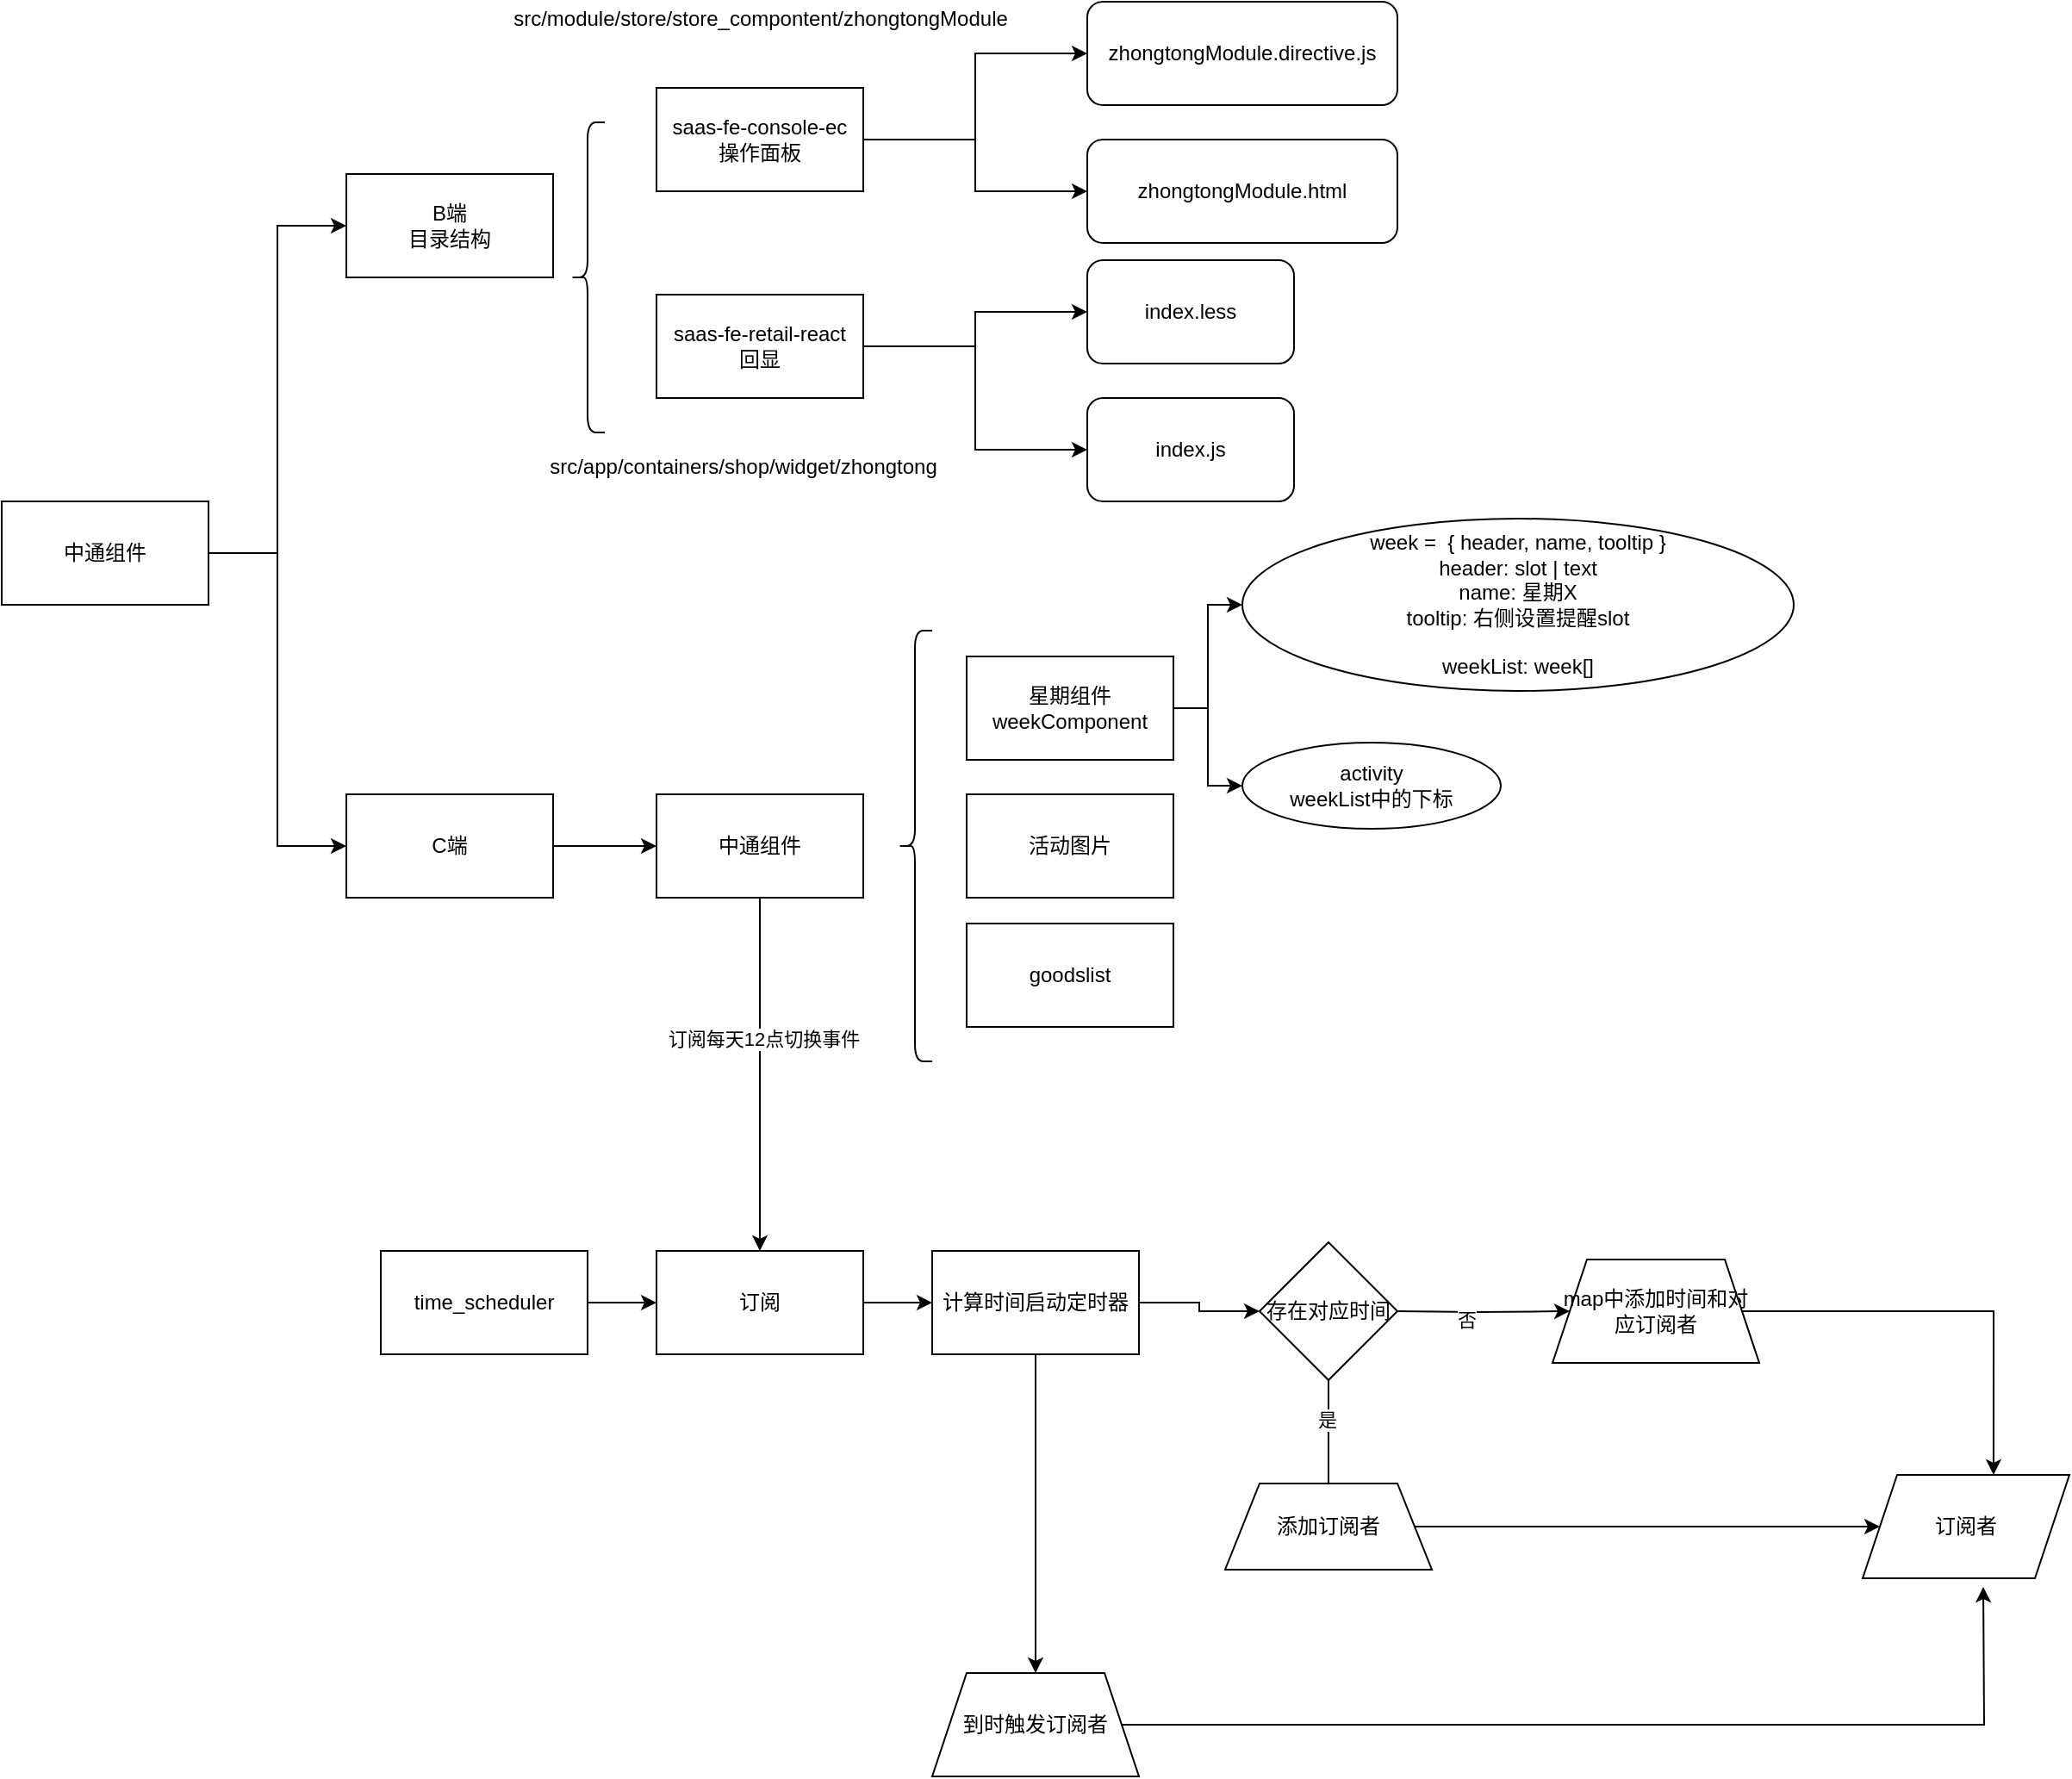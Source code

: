 <mxfile version="13.9.9" type="device"><diagram id="QWeM9jmRZUevVYnOjcq2" name="第 1 页"><mxGraphModel dx="1298" dy="892" grid="1" gridSize="10" guides="1" tooltips="1" connect="1" arrows="1" fold="1" page="1" pageScale="1" pageWidth="980" pageHeight="1390" math="0" shadow="0"><root><mxCell id="0"/><mxCell id="1" parent="0"/><mxCell id="Lxk6PjuSdB5T1a-3bxYV-4" style="edgeStyle=orthogonalEdgeStyle;rounded=0;orthogonalLoop=1;jettySize=auto;html=1;entryX=0;entryY=0.5;entryDx=0;entryDy=0;" edge="1" parent="1" source="Lxk6PjuSdB5T1a-3bxYV-1" target="Lxk6PjuSdB5T1a-3bxYV-2"><mxGeometry relative="1" as="geometry"/></mxCell><mxCell id="Lxk6PjuSdB5T1a-3bxYV-5" style="edgeStyle=orthogonalEdgeStyle;rounded=0;orthogonalLoop=1;jettySize=auto;html=1;entryX=0;entryY=0.5;entryDx=0;entryDy=0;" edge="1" parent="1" source="Lxk6PjuSdB5T1a-3bxYV-1" target="Lxk6PjuSdB5T1a-3bxYV-3"><mxGeometry relative="1" as="geometry"/></mxCell><mxCell id="Lxk6PjuSdB5T1a-3bxYV-1" value="中通组件" style="rounded=0;whiteSpace=wrap;html=1;" vertex="1" parent="1"><mxGeometry x="50" y="350" width="120" height="60" as="geometry"/></mxCell><mxCell id="Lxk6PjuSdB5T1a-3bxYV-2" value="B端&lt;br&gt;目录结构" style="rounded=0;whiteSpace=wrap;html=1;" vertex="1" parent="1"><mxGeometry x="250" y="160" width="120" height="60" as="geometry"/></mxCell><mxCell id="Lxk6PjuSdB5T1a-3bxYV-32" style="edgeStyle=orthogonalEdgeStyle;rounded=0;orthogonalLoop=1;jettySize=auto;html=1;entryX=0;entryY=0.5;entryDx=0;entryDy=0;" edge="1" parent="1" source="Lxk6PjuSdB5T1a-3bxYV-3" target="Lxk6PjuSdB5T1a-3bxYV-30"><mxGeometry relative="1" as="geometry"/></mxCell><mxCell id="Lxk6PjuSdB5T1a-3bxYV-3" value="C端" style="rounded=0;whiteSpace=wrap;html=1;" vertex="1" parent="1"><mxGeometry x="250" y="520" width="120" height="60" as="geometry"/></mxCell><mxCell id="Lxk6PjuSdB5T1a-3bxYV-7" value="" style="shape=curlyBracket;whiteSpace=wrap;html=1;rounded=1;" vertex="1" parent="1"><mxGeometry x="380" y="130" width="20" height="180" as="geometry"/></mxCell><mxCell id="Lxk6PjuSdB5T1a-3bxYV-14" style="edgeStyle=orthogonalEdgeStyle;rounded=0;orthogonalLoop=1;jettySize=auto;html=1;entryX=0;entryY=0.5;entryDx=0;entryDy=0;" edge="1" parent="1" source="Lxk6PjuSdB5T1a-3bxYV-8" target="Lxk6PjuSdB5T1a-3bxYV-12"><mxGeometry relative="1" as="geometry"/></mxCell><mxCell id="Lxk6PjuSdB5T1a-3bxYV-15" style="edgeStyle=orthogonalEdgeStyle;rounded=0;orthogonalLoop=1;jettySize=auto;html=1;entryX=0;entryY=0.5;entryDx=0;entryDy=0;" edge="1" parent="1" source="Lxk6PjuSdB5T1a-3bxYV-8" target="Lxk6PjuSdB5T1a-3bxYV-13"><mxGeometry relative="1" as="geometry"/></mxCell><mxCell id="Lxk6PjuSdB5T1a-3bxYV-8" value="saas-fe-console-ec&lt;br&gt;操作面板" style="rounded=0;whiteSpace=wrap;html=1;" vertex="1" parent="1"><mxGeometry x="430" y="110" width="120" height="60" as="geometry"/></mxCell><mxCell id="Lxk6PjuSdB5T1a-3bxYV-19" style="edgeStyle=orthogonalEdgeStyle;rounded=0;orthogonalLoop=1;jettySize=auto;html=1;entryX=0;entryY=0.5;entryDx=0;entryDy=0;" edge="1" parent="1" source="Lxk6PjuSdB5T1a-3bxYV-9" target="Lxk6PjuSdB5T1a-3bxYV-18"><mxGeometry relative="1" as="geometry"/></mxCell><mxCell id="Lxk6PjuSdB5T1a-3bxYV-20" style="edgeStyle=orthogonalEdgeStyle;rounded=0;orthogonalLoop=1;jettySize=auto;html=1;entryX=0;entryY=0.5;entryDx=0;entryDy=0;" edge="1" parent="1" source="Lxk6PjuSdB5T1a-3bxYV-9" target="Lxk6PjuSdB5T1a-3bxYV-17"><mxGeometry relative="1" as="geometry"/></mxCell><mxCell id="Lxk6PjuSdB5T1a-3bxYV-9" value="saas-fe-retail-react&lt;br&gt;回显" style="rounded=0;whiteSpace=wrap;html=1;" vertex="1" parent="1"><mxGeometry x="430" y="230" width="120" height="60" as="geometry"/></mxCell><mxCell id="Lxk6PjuSdB5T1a-3bxYV-11" value="src/module/store/store_compontent/zhongtongModule" style="text;html=1;resizable=0;autosize=1;align=center;verticalAlign=middle;points=[];fillColor=none;strokeColor=none;rounded=0;" vertex="1" parent="1"><mxGeometry x="340" y="60" width="300" height="20" as="geometry"/></mxCell><mxCell id="Lxk6PjuSdB5T1a-3bxYV-12" value="zhongtongModule.directive.js" style="rounded=1;whiteSpace=wrap;html=1;" vertex="1" parent="1"><mxGeometry x="680" y="60" width="180" height="60" as="geometry"/></mxCell><mxCell id="Lxk6PjuSdB5T1a-3bxYV-13" value="zhongtongModule.html" style="rounded=1;whiteSpace=wrap;html=1;" vertex="1" parent="1"><mxGeometry x="680" y="140" width="180" height="60" as="geometry"/></mxCell><mxCell id="Lxk6PjuSdB5T1a-3bxYV-16" value="src/app/containers/shop/widget/zhongtong" style="text;html=1;resizable=0;autosize=1;align=center;verticalAlign=middle;points=[];fillColor=none;strokeColor=none;rounded=0;" vertex="1" parent="1"><mxGeometry x="360" y="320" width="240" height="20" as="geometry"/></mxCell><mxCell id="Lxk6PjuSdB5T1a-3bxYV-17" value="index.js" style="rounded=1;whiteSpace=wrap;html=1;" vertex="1" parent="1"><mxGeometry x="680" y="290" width="120" height="60" as="geometry"/></mxCell><mxCell id="Lxk6PjuSdB5T1a-3bxYV-18" value="index.less" style="rounded=1;whiteSpace=wrap;html=1;" vertex="1" parent="1"><mxGeometry x="680" y="210" width="120" height="60" as="geometry"/></mxCell><mxCell id="Lxk6PjuSdB5T1a-3bxYV-21" value="" style="shape=curlyBracket;whiteSpace=wrap;html=1;rounded=1;size=0.5;" vertex="1" parent="1"><mxGeometry x="570" y="425" width="20" height="250" as="geometry"/></mxCell><mxCell id="Lxk6PjuSdB5T1a-3bxYV-26" style="edgeStyle=orthogonalEdgeStyle;rounded=0;orthogonalLoop=1;jettySize=auto;html=1;entryX=0;entryY=0.5;entryDx=0;entryDy=0;" edge="1" parent="1" source="Lxk6PjuSdB5T1a-3bxYV-22" target="Lxk6PjuSdB5T1a-3bxYV-23"><mxGeometry relative="1" as="geometry"/></mxCell><mxCell id="Lxk6PjuSdB5T1a-3bxYV-27" style="edgeStyle=orthogonalEdgeStyle;rounded=0;orthogonalLoop=1;jettySize=auto;html=1;entryX=0;entryY=0.5;entryDx=0;entryDy=0;" edge="1" parent="1" source="Lxk6PjuSdB5T1a-3bxYV-22" target="Lxk6PjuSdB5T1a-3bxYV-25"><mxGeometry relative="1" as="geometry"/></mxCell><mxCell id="Lxk6PjuSdB5T1a-3bxYV-22" value="星期组件&lt;br&gt;weekComponent" style="rounded=0;whiteSpace=wrap;html=1;" vertex="1" parent="1"><mxGeometry x="610" y="440" width="120" height="60" as="geometry"/></mxCell><mxCell id="Lxk6PjuSdB5T1a-3bxYV-23" value="week =&amp;nbsp; { header, name,&amp;nbsp;tooltip }&lt;br&gt;header: slot | text&lt;br&gt;name: 星期X&lt;br&gt;tooltip: 右侧设置提醒slot&lt;br&gt;&lt;br&gt;weekList: week[]" style="ellipse;whiteSpace=wrap;html=1;" vertex="1" parent="1"><mxGeometry x="770" y="360" width="320" height="100" as="geometry"/></mxCell><mxCell id="Lxk6PjuSdB5T1a-3bxYV-25" value="activity&lt;br&gt;weekList中的下标" style="ellipse;whiteSpace=wrap;html=1;" vertex="1" parent="1"><mxGeometry x="770" y="490" width="150" height="50" as="geometry"/></mxCell><mxCell id="Lxk6PjuSdB5T1a-3bxYV-28" value="活动图片" style="rounded=0;whiteSpace=wrap;html=1;" vertex="1" parent="1"><mxGeometry x="610" y="520" width="120" height="60" as="geometry"/></mxCell><mxCell id="Lxk6PjuSdB5T1a-3bxYV-29" value="goodslist" style="rounded=0;whiteSpace=wrap;html=1;" vertex="1" parent="1"><mxGeometry x="610" y="595" width="120" height="60" as="geometry"/></mxCell><mxCell id="Lxk6PjuSdB5T1a-3bxYV-72" style="edgeStyle=orthogonalEdgeStyle;rounded=0;orthogonalLoop=1;jettySize=auto;html=1;entryX=0.5;entryY=0;entryDx=0;entryDy=0;" edge="1" parent="1" source="Lxk6PjuSdB5T1a-3bxYV-30" target="Lxk6PjuSdB5T1a-3bxYV-56"><mxGeometry relative="1" as="geometry"/></mxCell><mxCell id="Lxk6PjuSdB5T1a-3bxYV-73" value="订阅每天12点切换事件" style="edgeLabel;html=1;align=center;verticalAlign=middle;resizable=0;points=[];" vertex="1" connectable="0" parent="Lxk6PjuSdB5T1a-3bxYV-72"><mxGeometry x="-0.2" y="2" relative="1" as="geometry"><mxPoint as="offset"/></mxGeometry></mxCell><mxCell id="Lxk6PjuSdB5T1a-3bxYV-30" value="中通组件" style="rounded=0;whiteSpace=wrap;html=1;" vertex="1" parent="1"><mxGeometry x="430" y="520" width="120" height="60" as="geometry"/></mxCell><mxCell id="Lxk6PjuSdB5T1a-3bxYV-57" style="edgeStyle=orthogonalEdgeStyle;rounded=0;orthogonalLoop=1;jettySize=auto;html=1;entryX=0;entryY=0.5;entryDx=0;entryDy=0;" edge="1" parent="1" source="Lxk6PjuSdB5T1a-3bxYV-33" target="Lxk6PjuSdB5T1a-3bxYV-56"><mxGeometry relative="1" as="geometry"/></mxCell><mxCell id="Lxk6PjuSdB5T1a-3bxYV-33" value="time_scheduler" style="rounded=0;whiteSpace=wrap;html=1;" vertex="1" parent="1"><mxGeometry x="270" y="785" width="120" height="60" as="geometry"/></mxCell><mxCell id="Lxk6PjuSdB5T1a-3bxYV-37" value="订阅者" style="shape=parallelogram;perimeter=parallelogramPerimeter;whiteSpace=wrap;html=1;fixedSize=1;" vertex="1" parent="1"><mxGeometry x="1130" y="915" width="120" height="60" as="geometry"/></mxCell><mxCell id="Lxk6PjuSdB5T1a-3bxYV-43" style="edgeStyle=orthogonalEdgeStyle;rounded=0;orthogonalLoop=1;jettySize=auto;html=1;entryX=0;entryY=0.5;entryDx=0;entryDy=0;" edge="1" parent="1" target="Lxk6PjuSdB5T1a-3bxYV-42"><mxGeometry relative="1" as="geometry"><mxPoint x="860" y="820" as="sourcePoint"/></mxGeometry></mxCell><mxCell id="Lxk6PjuSdB5T1a-3bxYV-44" value="否" style="edgeLabel;html=1;align=center;verticalAlign=middle;resizable=0;points=[];" vertex="1" connectable="0" parent="Lxk6PjuSdB5T1a-3bxYV-43"><mxGeometry x="-0.2" y="-4" relative="1" as="geometry"><mxPoint as="offset"/></mxGeometry></mxCell><mxCell id="Lxk6PjuSdB5T1a-3bxYV-50" style="edgeStyle=orthogonalEdgeStyle;rounded=0;orthogonalLoop=1;jettySize=auto;html=1;" edge="1" parent="1"><mxGeometry relative="1" as="geometry"><mxPoint x="820" y="940" as="targetPoint"/><mxPoint x="820" y="860" as="sourcePoint"/></mxGeometry></mxCell><mxCell id="Lxk6PjuSdB5T1a-3bxYV-74" value="是" style="edgeLabel;html=1;align=center;verticalAlign=middle;resizable=0;points=[];" vertex="1" connectable="0" parent="Lxk6PjuSdB5T1a-3bxYV-50"><mxGeometry x="-0.425" y="-1" relative="1" as="geometry"><mxPoint as="offset"/></mxGeometry></mxCell><mxCell id="Lxk6PjuSdB5T1a-3bxYV-39" value="存在对应时间" style="rhombus;whiteSpace=wrap;html=1;" vertex="1" parent="1"><mxGeometry x="780" y="780" width="80" height="80" as="geometry"/></mxCell><mxCell id="Lxk6PjuSdB5T1a-3bxYV-64" style="edgeStyle=orthogonalEdgeStyle;rounded=0;orthogonalLoop=1;jettySize=auto;html=1;entryX=0.633;entryY=0;entryDx=0;entryDy=0;entryPerimeter=0;" edge="1" parent="1" source="Lxk6PjuSdB5T1a-3bxYV-42" target="Lxk6PjuSdB5T1a-3bxYV-37"><mxGeometry relative="1" as="geometry"/></mxCell><mxCell id="Lxk6PjuSdB5T1a-3bxYV-42" value="map中添加时间和对应订阅者" style="shape=trapezoid;perimeter=trapezoidPerimeter;whiteSpace=wrap;html=1;fixedSize=1;" vertex="1" parent="1"><mxGeometry x="950" y="790" width="120" height="60" as="geometry"/></mxCell><mxCell id="Lxk6PjuSdB5T1a-3bxYV-52" style="edgeStyle=orthogonalEdgeStyle;rounded=0;orthogonalLoop=1;jettySize=auto;html=1;entryX=0;entryY=0.5;entryDx=0;entryDy=0;" edge="1" parent="1" source="Lxk6PjuSdB5T1a-3bxYV-49" target="Lxk6PjuSdB5T1a-3bxYV-37"><mxGeometry relative="1" as="geometry"/></mxCell><mxCell id="Lxk6PjuSdB5T1a-3bxYV-49" value="添加订阅者" style="shape=trapezoid;perimeter=trapezoidPerimeter;whiteSpace=wrap;html=1;fixedSize=1;" vertex="1" parent="1"><mxGeometry x="760" y="920" width="120" height="50" as="geometry"/></mxCell><mxCell id="Lxk6PjuSdB5T1a-3bxYV-59" style="edgeStyle=orthogonalEdgeStyle;rounded=0;orthogonalLoop=1;jettySize=auto;html=1;entryX=0;entryY=0.5;entryDx=0;entryDy=0;" edge="1" parent="1" source="Lxk6PjuSdB5T1a-3bxYV-56" target="Lxk6PjuSdB5T1a-3bxYV-58"><mxGeometry relative="1" as="geometry"/></mxCell><mxCell id="Lxk6PjuSdB5T1a-3bxYV-56" value="订阅" style="rounded=0;whiteSpace=wrap;html=1;" vertex="1" parent="1"><mxGeometry x="430" y="785" width="120" height="60" as="geometry"/></mxCell><mxCell id="Lxk6PjuSdB5T1a-3bxYV-63" style="edgeStyle=orthogonalEdgeStyle;rounded=0;orthogonalLoop=1;jettySize=auto;html=1;entryX=0.5;entryY=0;entryDx=0;entryDy=0;" edge="1" parent="1" source="Lxk6PjuSdB5T1a-3bxYV-58" target="Lxk6PjuSdB5T1a-3bxYV-62"><mxGeometry relative="1" as="geometry"/></mxCell><mxCell id="Lxk6PjuSdB5T1a-3bxYV-75" style="edgeStyle=orthogonalEdgeStyle;rounded=0;orthogonalLoop=1;jettySize=auto;html=1;entryX=0;entryY=0.5;entryDx=0;entryDy=0;" edge="1" parent="1" source="Lxk6PjuSdB5T1a-3bxYV-58" target="Lxk6PjuSdB5T1a-3bxYV-39"><mxGeometry relative="1" as="geometry"/></mxCell><mxCell id="Lxk6PjuSdB5T1a-3bxYV-58" value="计算时间启动定时器" style="rounded=0;whiteSpace=wrap;html=1;" vertex="1" parent="1"><mxGeometry x="590" y="785" width="120" height="60" as="geometry"/></mxCell><mxCell id="Lxk6PjuSdB5T1a-3bxYV-66" style="edgeStyle=orthogonalEdgeStyle;rounded=0;orthogonalLoop=1;jettySize=auto;html=1;" edge="1" parent="1" source="Lxk6PjuSdB5T1a-3bxYV-62"><mxGeometry relative="1" as="geometry"><mxPoint x="1200" y="980" as="targetPoint"/></mxGeometry></mxCell><mxCell id="Lxk6PjuSdB5T1a-3bxYV-62" value="到时触发订阅者" style="shape=trapezoid;perimeter=trapezoidPerimeter;whiteSpace=wrap;html=1;fixedSize=1;" vertex="1" parent="1"><mxGeometry x="590" y="1030" width="120" height="60" as="geometry"/></mxCell></root></mxGraphModel></diagram></mxfile>